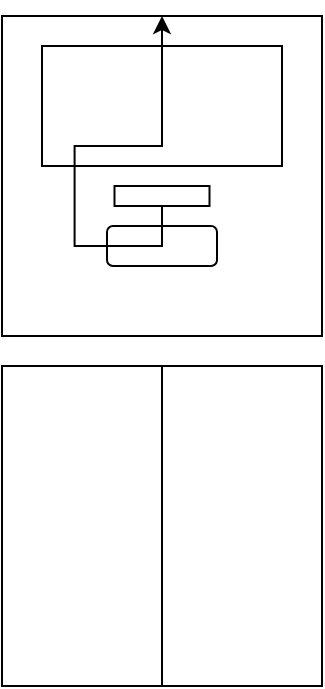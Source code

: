 <mxfile version="24.4.10" type="github">
  <diagram name="‫עמוד-1‬" id="RQlelCMoxbot6VKj3f5x">
    <mxGraphModel dx="607" dy="299" grid="1" gridSize="10" guides="1" tooltips="1" connect="1" arrows="1" fold="1" page="1" pageScale="1" pageWidth="827" pageHeight="1169" math="0" shadow="0">
      <root>
        <mxCell id="0" />
        <mxCell id="1" parent="0" />
        <mxCell id="oilT0z-JuCqOS-5cFwj9-1" value="" style="whiteSpace=wrap;html=1;aspect=fixed;" vertex="1" parent="1">
          <mxGeometry x="100" y="55" width="160" height="160" as="geometry" />
        </mxCell>
        <mxCell id="oilT0z-JuCqOS-5cFwj9-2" value="" style="whiteSpace=wrap;html=1;aspect=fixed;" vertex="1" parent="1">
          <mxGeometry x="100" y="230" width="160" height="160" as="geometry" />
        </mxCell>
        <mxCell id="oilT0z-JuCqOS-5cFwj9-3" value="" style="rounded=0;whiteSpace=wrap;html=1;" vertex="1" parent="1">
          <mxGeometry x="120" y="70" width="120" height="60" as="geometry" />
        </mxCell>
        <mxCell id="oilT0z-JuCqOS-5cFwj9-4" value="" style="rounded=1;whiteSpace=wrap;html=1;" vertex="1" parent="1">
          <mxGeometry x="152.5" y="160" width="55" height="20" as="geometry" />
        </mxCell>
        <mxCell id="oilT0z-JuCqOS-5cFwj9-5" value="" style="rounded=0;whiteSpace=wrap;html=1;" vertex="1" parent="1">
          <mxGeometry x="100" y="230" width="80" height="160" as="geometry" />
        </mxCell>
        <mxCell id="oilT0z-JuCqOS-5cFwj9-7" style="edgeStyle=orthogonalEdgeStyle;rounded=0;orthogonalLoop=1;jettySize=auto;html=1;exitX=0.5;exitY=1;exitDx=0;exitDy=0;" edge="1" parent="1" source="oilT0z-JuCqOS-5cFwj9-6" target="oilT0z-JuCqOS-5cFwj9-1">
          <mxGeometry relative="1" as="geometry" />
        </mxCell>
        <mxCell id="oilT0z-JuCqOS-5cFwj9-6" value="" style="rounded=0;whiteSpace=wrap;html=1;" vertex="1" parent="1">
          <mxGeometry x="156.25" y="140" width="47.5" height="10" as="geometry" />
        </mxCell>
      </root>
    </mxGraphModel>
  </diagram>
</mxfile>
